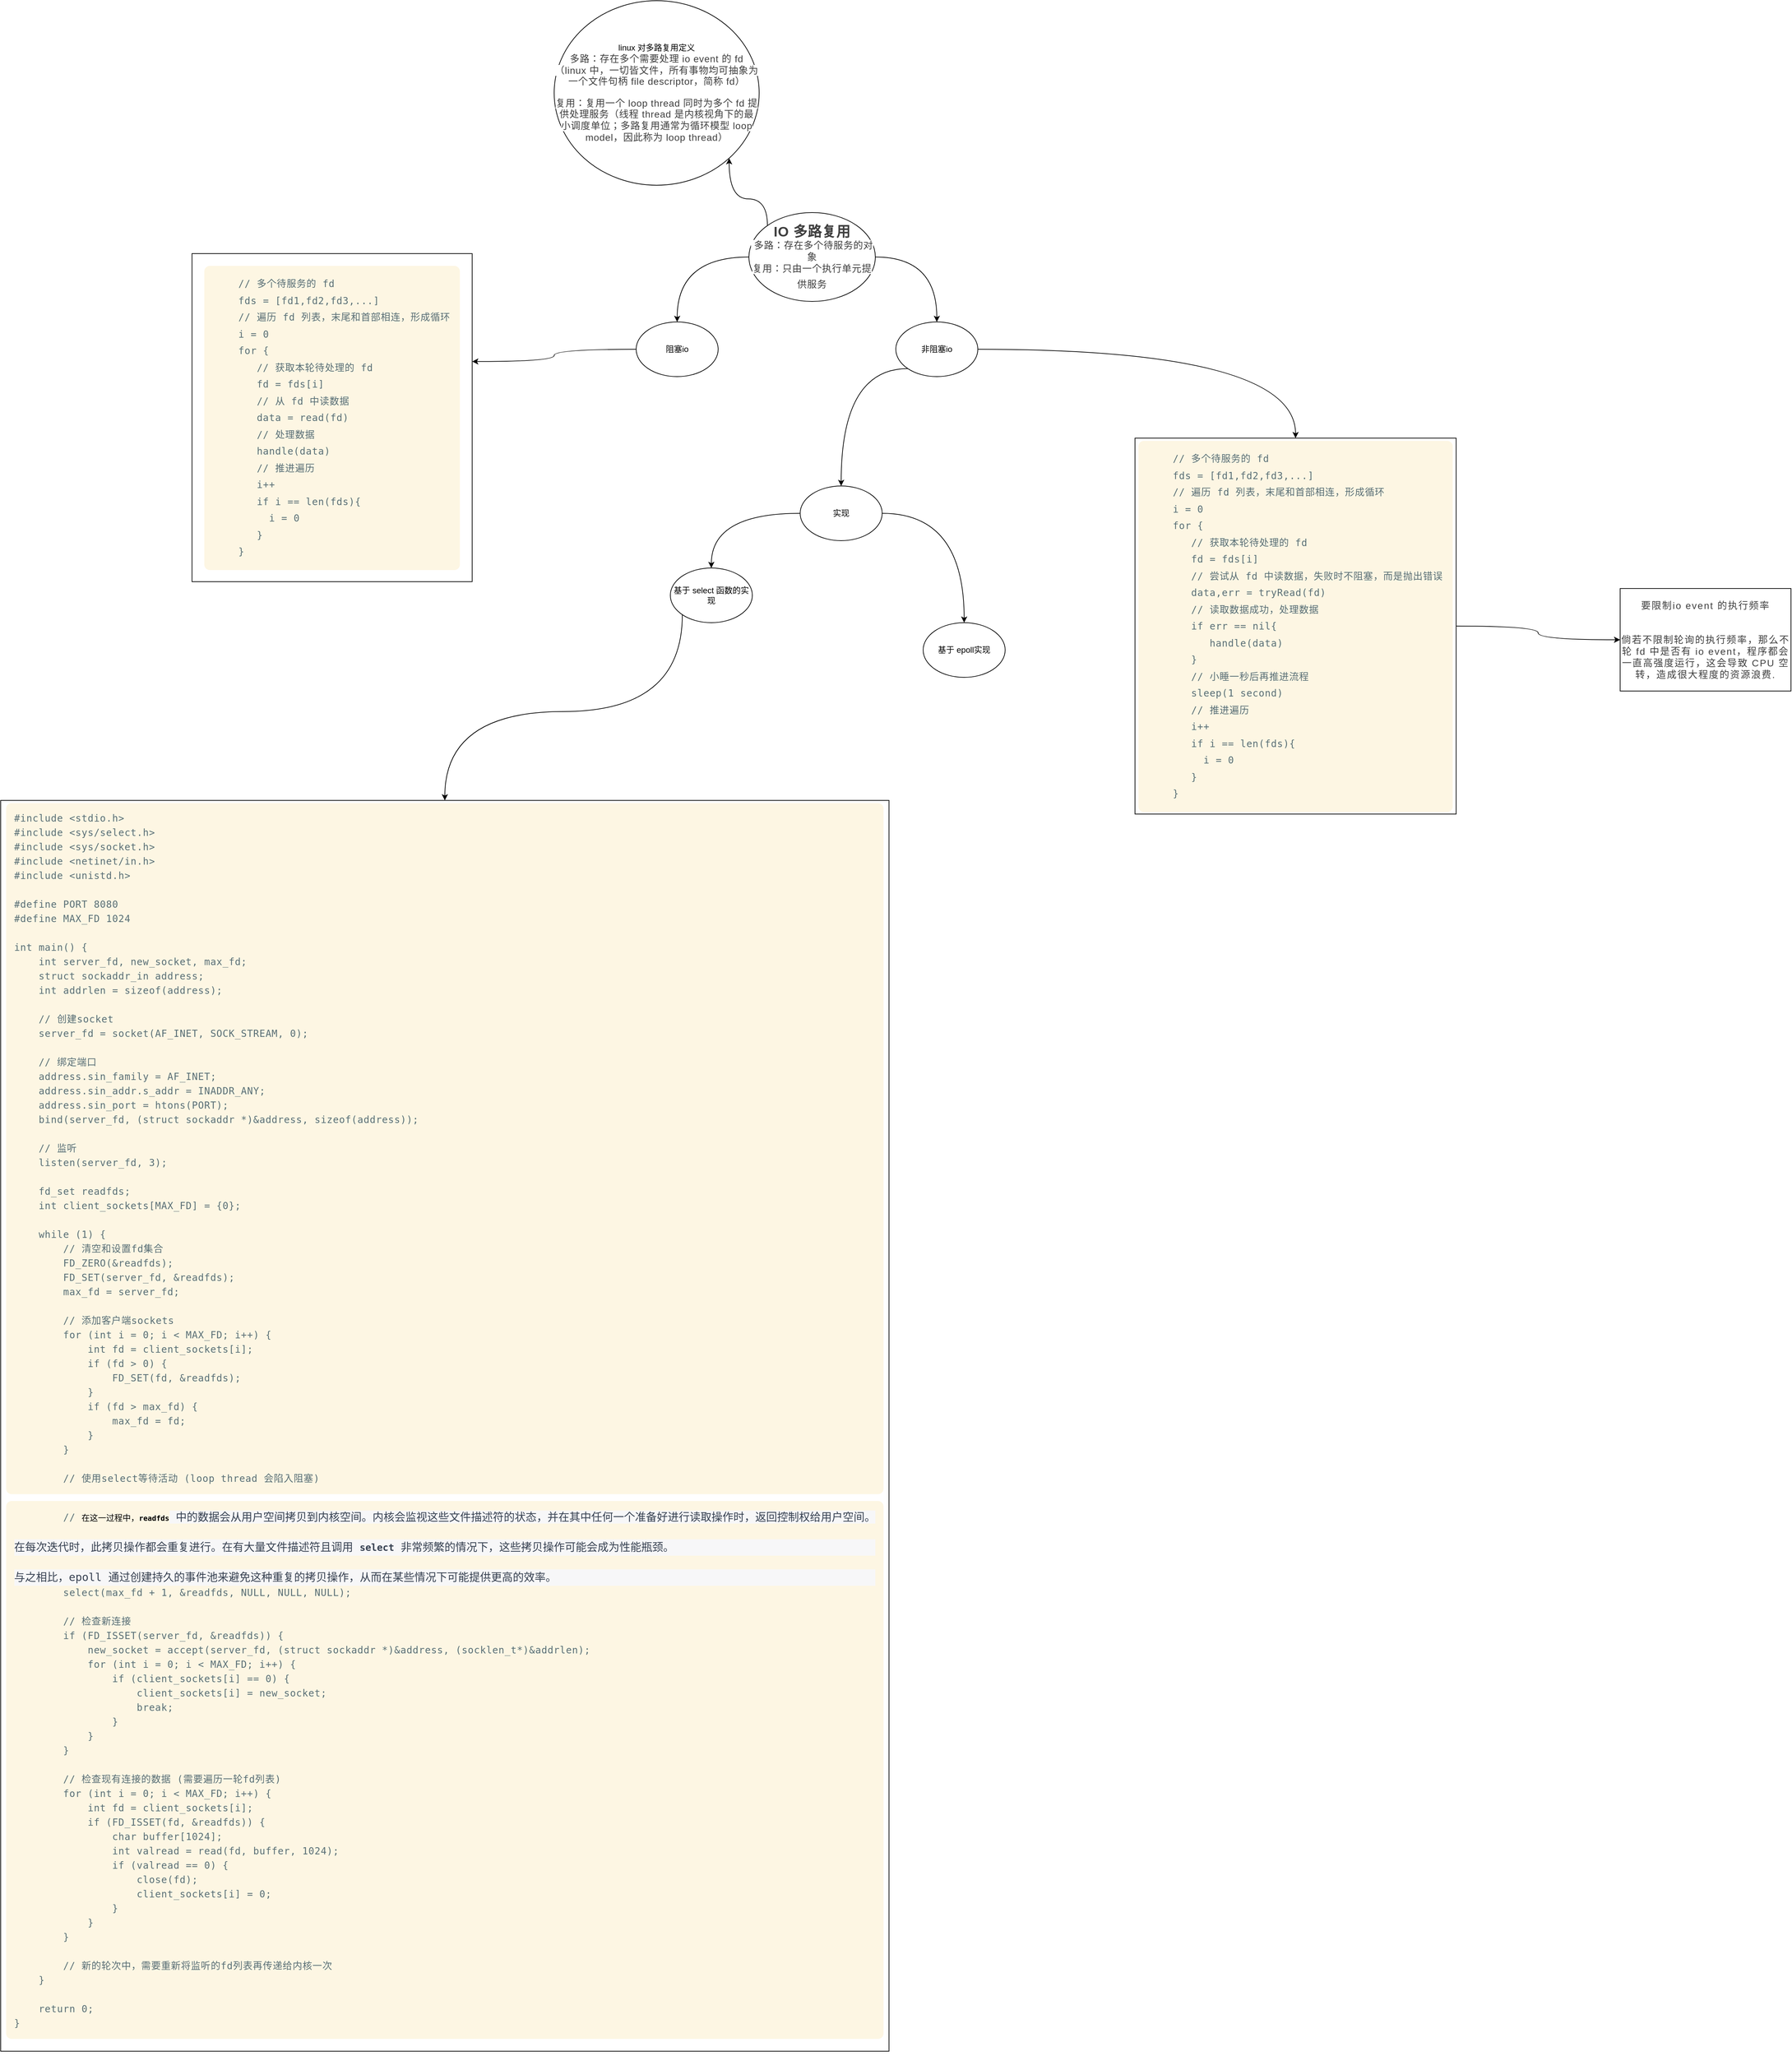 <mxfile version="13.7.9" type="device"><diagram id="ZsoGPS3mr2ZHSoCtIm4S" name="Page-1"><mxGraphModel dx="2348" dy="1345" grid="1" gridSize="10" guides="1" tooltips="1" connect="1" arrows="1" fold="1" page="1" pageScale="1" pageWidth="850" pageHeight="1100" math="0" shadow="0"><root><mxCell id="0"/><mxCell id="1" parent="0"/><mxCell id="OkzGL38pJ8ippFQBYBqX-4" style="edgeStyle=orthogonalEdgeStyle;orthogonalLoop=1;jettySize=auto;html=1;exitX=0;exitY=0;exitDx=0;exitDy=0;entryX=1;entryY=1;entryDx=0;entryDy=0;curved=1;" edge="1" parent="1" source="OkzGL38pJ8ippFQBYBqX-2" target="OkzGL38pJ8ippFQBYBqX-3"><mxGeometry relative="1" as="geometry"/></mxCell><mxCell id="OkzGL38pJ8ippFQBYBqX-6" style="edgeStyle=orthogonalEdgeStyle;curved=1;orthogonalLoop=1;jettySize=auto;html=1;exitX=0;exitY=0.5;exitDx=0;exitDy=0;" edge="1" parent="1" source="OkzGL38pJ8ippFQBYBqX-2" target="OkzGL38pJ8ippFQBYBqX-5"><mxGeometry relative="1" as="geometry"/></mxCell><mxCell id="OkzGL38pJ8ippFQBYBqX-8" style="edgeStyle=orthogonalEdgeStyle;curved=1;orthogonalLoop=1;jettySize=auto;html=1;exitX=1;exitY=0.5;exitDx=0;exitDy=0;" edge="1" parent="1" source="OkzGL38pJ8ippFQBYBqX-2" target="OkzGL38pJ8ippFQBYBqX-7"><mxGeometry relative="1" as="geometry"/></mxCell><mxCell id="OkzGL38pJ8ippFQBYBqX-2" value="&lt;span style=&quot;color: rgb(63 , 63 , 63) ; font-family: , &amp;#34;blinkmacsystemfont&amp;#34; , &amp;#34;helvetica neue&amp;#34; , &amp;#34;pingfang sc&amp;#34; , &amp;#34;hiragino sans gb&amp;#34; , &amp;#34;microsoft yahei ui&amp;#34; , &amp;#34;microsoft yahei&amp;#34; , &amp;#34;arial&amp;#34; , sans-serif ; font-size: 20.4px ; font-weight: bold ; letter-spacing: 0.544px ; background-color: rgb(255 , 255 , 255)&quot;&gt;IO 多路复用&lt;br&gt;&lt;/span&gt;&lt;span style=&quot;color: rgb(63 , 63 , 63) ; font-family: , &amp;#34;blinkmacsystemfont&amp;#34; , &amp;#34;helvetica neue&amp;#34; , &amp;#34;pingfang sc&amp;#34; , &amp;#34;hiragino sans gb&amp;#34; , &amp;#34;microsoft yahei ui&amp;#34; , &amp;#34;microsoft yahei&amp;#34; , &amp;#34;arial&amp;#34; , sans-serif ; font-size: 14px ; letter-spacing: 0.544px ; text-align: left ; text-indent: -14px ; background-color: rgb(255 , 255 , 255)&quot;&gt;&amp;nbsp;多路：存在多个待服务的对象&lt;br&gt;&lt;/span&gt;&lt;span style=&quot;color: rgb(63 , 63 , 63) ; font-family: , &amp;#34;blinkmacsystemfont&amp;#34; , &amp;#34;helvetica neue&amp;#34; , &amp;#34;pingfang sc&amp;#34; , &amp;#34;hiragino sans gb&amp;#34; , &amp;#34;microsoft yahei ui&amp;#34; , &amp;#34;microsoft yahei&amp;#34; , &amp;#34;arial&amp;#34; , sans-serif ; font-size: 14px ; letter-spacing: 0.544px ; text-align: left ; text-indent: -14px ; background-color: rgb(255 , 255 , 255)&quot;&gt;复用：只由一个执行单元提供服务&lt;/span&gt;&lt;span style=&quot;color: rgb(63 , 63 , 63) ; font-family: , &amp;#34;blinkmacsystemfont&amp;#34; , &amp;#34;helvetica neue&amp;#34; , &amp;#34;pingfang sc&amp;#34; , &amp;#34;hiragino sans gb&amp;#34; , &amp;#34;microsoft yahei ui&amp;#34; , &amp;#34;microsoft yahei&amp;#34; , &amp;#34;arial&amp;#34; , sans-serif ; font-size: 20.4px ; font-weight: bold ; letter-spacing: 0.544px ; background-color: rgb(255 , 255 , 255)&quot;&gt;&lt;br&gt;&lt;/span&gt;" style="ellipse;whiteSpace=wrap;html=1;" vertex="1" parent="1"><mxGeometry x="365" y="310" width="185" height="130" as="geometry"/></mxCell><mxCell id="OkzGL38pJ8ippFQBYBqX-3" value="linux 对多路复用定义&lt;br&gt;&lt;span style=&quot;color: rgb(63 , 63 , 63) ; font-family: , &amp;#34;blinkmacsystemfont&amp;#34; , &amp;#34;helvetica neue&amp;#34; , &amp;#34;pingfang sc&amp;#34; , &amp;#34;hiragino sans gb&amp;#34; , &amp;#34;microsoft yahei ui&amp;#34; , &amp;#34;microsoft yahei&amp;#34; , &amp;#34;arial&amp;#34; , sans-serif ; font-size: 14px ; letter-spacing: 0.544px ; text-align: left ; text-indent: -14px ; background-color: rgb(255 , 255 , 255)&quot;&gt;多路：存在多个需要处理 io event 的 fd（linux 中，一切皆文件，所有事物均可抽象为一个文件句柄 file descriptor，简称 fd）&lt;br&gt;&lt;/span&gt;&lt;br&gt;&lt;span style=&quot;color: rgb(63 , 63 , 63) ; font-family: , &amp;#34;blinkmacsystemfont&amp;#34; , &amp;#34;helvetica neue&amp;#34; , &amp;#34;pingfang sc&amp;#34; , &amp;#34;hiragino sans gb&amp;#34; , &amp;#34;microsoft yahei ui&amp;#34; , &amp;#34;microsoft yahei&amp;#34; , &amp;#34;arial&amp;#34; , sans-serif ; font-size: 14px ; letter-spacing: 0.544px ; text-align: left ; text-indent: -14px ; background-color: rgb(255 , 255 , 255)&quot;&gt;复用：复用一个 loop thread 同时为多个 fd 提供处理服务（线程 thread 是内核视角下的最小调度单位；多路复用通常为循环模型 loop model，因此称为 loop thread）&lt;/span&gt;" style="ellipse;whiteSpace=wrap;html=1;" vertex="1" parent="1"><mxGeometry x="80" width="300" height="270" as="geometry"/></mxCell><mxCell id="OkzGL38pJ8ippFQBYBqX-10" style="edgeStyle=orthogonalEdgeStyle;curved=1;orthogonalLoop=1;jettySize=auto;html=1;exitX=0;exitY=0.5;exitDx=0;exitDy=0;entryX=1;entryY=0.329;entryDx=0;entryDy=0;entryPerimeter=0;" edge="1" parent="1" source="OkzGL38pJ8ippFQBYBqX-5" target="OkzGL38pJ8ippFQBYBqX-9"><mxGeometry relative="1" as="geometry"/></mxCell><mxCell id="OkzGL38pJ8ippFQBYBqX-5" value="阻塞io" style="ellipse;whiteSpace=wrap;html=1;" vertex="1" parent="1"><mxGeometry x="200" y="470" width="120" height="80" as="geometry"/></mxCell><mxCell id="OkzGL38pJ8ippFQBYBqX-12" style="edgeStyle=orthogonalEdgeStyle;curved=1;orthogonalLoop=1;jettySize=auto;html=1;exitX=1;exitY=0.5;exitDx=0;exitDy=0;" edge="1" parent="1" source="OkzGL38pJ8ippFQBYBqX-7" target="OkzGL38pJ8ippFQBYBqX-11"><mxGeometry relative="1" as="geometry"/></mxCell><mxCell id="OkzGL38pJ8ippFQBYBqX-16" style="edgeStyle=orthogonalEdgeStyle;curved=1;orthogonalLoop=1;jettySize=auto;html=1;exitX=0;exitY=1;exitDx=0;exitDy=0;entryX=0.5;entryY=0;entryDx=0;entryDy=0;" edge="1" parent="1" source="OkzGL38pJ8ippFQBYBqX-7" target="OkzGL38pJ8ippFQBYBqX-21"><mxGeometry relative="1" as="geometry"/></mxCell><mxCell id="OkzGL38pJ8ippFQBYBqX-7" value="非阻塞io" style="ellipse;whiteSpace=wrap;html=1;" vertex="1" parent="1"><mxGeometry x="580" y="470" width="120" height="80" as="geometry"/></mxCell><mxCell id="OkzGL38pJ8ippFQBYBqX-9" value="&lt;pre style=&quot;margin: 10px 8px ; padding: 1em ; outline: 0px ; max-width: 100% ; letter-spacing: 0.544px ; color: rgb(88 , 110 , 117) ; background: rgb(253 , 246 , 227) ; font-size: 14px ; text-align: left ; line-height: 1.5 ; font-family: , &amp;#34;blinkmacsystemfont&amp;#34; , &amp;#34;helvetica neue&amp;#34; , &amp;#34;pingfang sc&amp;#34; , &amp;#34;hiragino sans gb&amp;#34; , &amp;#34;microsoft yahei ui&amp;#34; , &amp;#34;microsoft yahei&amp;#34; , &amp;#34;arial&amp;#34; , sans-serif ; overflow-x: auto ; border-radius: 8px ; box-sizing: border-box ; overflow-wrap: break-word&quot;&gt;&lt;code style=&quot;margin: 0px ; padding: 0px ; outline: 0px ; max-width: 100% ; line-height: 1.75 ; font-family: &amp;#34;menlo&amp;#34; , &amp;#34;operator mono&amp;#34; , &amp;#34;consolas&amp;#34; , &amp;#34;monaco&amp;#34; , monospace ; box-sizing: border-box ; overflow-wrap: break-word&quot;&gt;&lt;span style=&quot;margin: 0px ; padding: 0px ; outline: 0px ; max-width: 100% ; box-sizing: border-box ; word-wrap: break-word&quot;&gt;&amp;nbsp; &amp;nbsp;&amp;nbsp;&lt;/span&gt;&lt;span style=&quot;margin: 0px ; padding: 0px ; outline: 0px ; max-width: 100% ; box-sizing: border-box ; word-wrap: break-word&quot;&gt;//&amp;nbsp;多个待服务的&amp;nbsp;fd&amp;nbsp;&lt;/span&gt;&lt;br style=&quot;margin: 0px ; padding: 0px ; outline: 0px ; max-width: 100% ; box-sizing: border-box ; word-wrap: break-word&quot;&gt;&lt;span style=&quot;margin: 0px ; padding: 0px ; outline: 0px ; max-width: 100% ; box-sizing: border-box ; word-wrap: break-word&quot;&gt;&amp;nbsp;&amp;nbsp;&amp;nbsp;&amp;nbsp;fds&amp;nbsp;&lt;/span&gt;&lt;span style=&quot;margin: 0px ; padding: 0px ; outline: 0px ; max-width: 100% ; box-sizing: border-box ; word-wrap: break-word&quot;&gt;=&lt;/span&gt;&lt;span style=&quot;margin: 0px ; padding: 0px ; outline: 0px ; max-width: 100% ; box-sizing: border-box ; word-wrap: break-word&quot;&gt;&amp;nbsp;&lt;/span&gt;&lt;span style=&quot;margin: 0px ; padding: 0px ; outline: 0px ; max-width: 100% ; box-sizing: border-box ; word-wrap: break-word&quot;&gt;[&lt;/span&gt;&lt;span style=&quot;margin: 0px ; padding: 0px ; outline: 0px ; max-width: 100% ; box-sizing: border-box ; word-wrap: break-word&quot;&gt;fd1&lt;/span&gt;&lt;span style=&quot;margin: 0px ; padding: 0px ; outline: 0px ; max-width: 100% ; box-sizing: border-box ; word-wrap: break-word&quot;&gt;,&lt;/span&gt;&lt;span style=&quot;margin: 0px ; padding: 0px ; outline: 0px ; max-width: 100% ; box-sizing: border-box ; word-wrap: break-word&quot;&gt;fd2&lt;/span&gt;&lt;span style=&quot;margin: 0px ; padding: 0px ; outline: 0px ; max-width: 100% ; box-sizing: border-box ; word-wrap: break-word&quot;&gt;,&lt;/span&gt;&lt;span style=&quot;margin: 0px ; padding: 0px ; outline: 0px ; max-width: 100% ; box-sizing: border-box ; word-wrap: break-word&quot;&gt;fd3&lt;/span&gt;&lt;span style=&quot;margin: 0px ; padding: 0px ; outline: 0px ; max-width: 100% ; box-sizing: border-box ; word-wrap: break-word&quot;&gt;,...]&lt;/span&gt;&lt;br style=&quot;margin: 0px ; padding: 0px ; outline: 0px ; max-width: 100% ; box-sizing: border-box ; word-wrap: break-word&quot;&gt;&lt;span style=&quot;margin: 0px ; padding: 0px ; outline: 0px ; max-width: 100% ; box-sizing: border-box ; word-wrap: break-word&quot;&gt;&amp;nbsp;&amp;nbsp;&amp;nbsp;&amp;nbsp;&lt;/span&gt;&lt;span style=&quot;margin: 0px ; padding: 0px ; outline: 0px ; max-width: 100% ; box-sizing: border-box ; word-wrap: break-word&quot;&gt;//&amp;nbsp;遍历&amp;nbsp;fd&amp;nbsp;列表，末尾和首部相连，形成循环&lt;/span&gt;&lt;br style=&quot;margin: 0px ; padding: 0px ; outline: 0px ; max-width: 100% ; box-sizing: border-box ; word-wrap: break-word&quot;&gt;&lt;span style=&quot;margin: 0px ; padding: 0px ; outline: 0px ; max-width: 100% ; box-sizing: border-box ; word-wrap: break-word&quot;&gt;&amp;nbsp;&amp;nbsp;&amp;nbsp;&amp;nbsp;i&amp;nbsp;&lt;/span&gt;&lt;span style=&quot;margin: 0px ; padding: 0px ; outline: 0px ; max-width: 100% ; box-sizing: border-box ; word-wrap: break-word&quot;&gt;=&lt;/span&gt;&lt;span style=&quot;margin: 0px ; padding: 0px ; outline: 0px ; max-width: 100% ; box-sizing: border-box ; word-wrap: break-word&quot;&gt;&amp;nbsp;&lt;/span&gt;&lt;span style=&quot;margin: 0px ; padding: 0px ; outline: 0px ; max-width: 100% ; box-sizing: border-box ; word-wrap: break-word&quot;&gt;0&lt;/span&gt;&lt;br style=&quot;margin: 0px ; padding: 0px ; outline: 0px ; max-width: 100% ; box-sizing: border-box ; word-wrap: break-word&quot;&gt;&lt;span style=&quot;margin: 0px ; padding: 0px ; outline: 0px ; max-width: 100% ; box-sizing: border-box ; word-wrap: break-word&quot;&gt;&amp;nbsp;&amp;nbsp;&amp;nbsp;&amp;nbsp;&lt;/span&gt;&lt;span style=&quot;margin: 0px ; padding: 0px ; outline: 0px ; max-width: 100% ; box-sizing: border-box ; word-wrap: break-word&quot;&gt;for&lt;/span&gt;&lt;span style=&quot;margin: 0px ; padding: 0px ; outline: 0px ; max-width: 100% ; box-sizing: border-box ; word-wrap: break-word&quot;&gt;&amp;nbsp;&lt;/span&gt;&lt;span style=&quot;margin: 0px ; padding: 0px ; outline: 0px ; max-width: 100% ; box-sizing: border-box ; word-wrap: break-word&quot;&gt;{&lt;/span&gt;&lt;br style=&quot;margin: 0px ; padding: 0px ; outline: 0px ; max-width: 100% ; box-sizing: border-box ; word-wrap: break-word&quot;&gt;&lt;span style=&quot;margin: 0px ; padding: 0px ; outline: 0px ; max-width: 100% ; box-sizing: border-box ; word-wrap: break-word&quot;&gt;&amp;nbsp;&amp;nbsp;&amp;nbsp;&amp;nbsp;&amp;nbsp;&amp;nbsp;&amp;nbsp;&lt;/span&gt;&lt;span style=&quot;margin: 0px ; padding: 0px ; outline: 0px ; max-width: 100% ; box-sizing: border-box ; word-wrap: break-word&quot;&gt;//&amp;nbsp;获取本轮待处理的&amp;nbsp;fd&lt;/span&gt;&lt;br style=&quot;margin: 0px ; padding: 0px ; outline: 0px ; max-width: 100% ; box-sizing: border-box ; word-wrap: break-word&quot;&gt;&lt;span style=&quot;margin: 0px ; padding: 0px ; outline: 0px ; max-width: 100% ; box-sizing: border-box ; word-wrap: break-word&quot;&gt;&amp;nbsp;&amp;nbsp;&amp;nbsp;&amp;nbsp;&amp;nbsp;&amp;nbsp;&amp;nbsp;fd&amp;nbsp;&lt;/span&gt;&lt;span style=&quot;margin: 0px ; padding: 0px ; outline: 0px ; max-width: 100% ; box-sizing: border-box ; word-wrap: break-word&quot;&gt;=&lt;/span&gt;&lt;span style=&quot;margin: 0px ; padding: 0px ; outline: 0px ; max-width: 100% ; box-sizing: border-box ; word-wrap: break-word&quot;&gt;&amp;nbsp;fds&lt;/span&gt;&lt;span style=&quot;margin: 0px ; padding: 0px ; outline: 0px ; max-width: 100% ; box-sizing: border-box ; word-wrap: break-word&quot;&gt;[&lt;/span&gt;&lt;span style=&quot;margin: 0px ; padding: 0px ; outline: 0px ; max-width: 100% ; box-sizing: border-box ; word-wrap: break-word&quot;&gt;i&lt;/span&gt;&lt;span style=&quot;margin: 0px ; padding: 0px ; outline: 0px ; max-width: 100% ; box-sizing: border-box ; word-wrap: break-word&quot;&gt;]&lt;/span&gt;&lt;span style=&quot;margin: 0px ; padding: 0px ; outline: 0px ; max-width: 100% ; box-sizing: border-box ; word-wrap: break-word&quot;&gt;&amp;nbsp;&amp;nbsp;&amp;nbsp;&amp;nbsp;&amp;nbsp;&amp;nbsp;&amp;nbsp;&amp;nbsp;&lt;/span&gt;&lt;br style=&quot;margin: 0px ; padding: 0px ; outline: 0px ; max-width: 100% ; box-sizing: border-box ; word-wrap: break-word&quot;&gt;&lt;span style=&quot;margin: 0px ; padding: 0px ; outline: 0px ; max-width: 100% ; box-sizing: border-box ; word-wrap: break-word&quot;&gt;&amp;nbsp;&amp;nbsp;&amp;nbsp;&amp;nbsp;&amp;nbsp;&amp;nbsp;&amp;nbsp;&lt;/span&gt;&lt;span style=&quot;margin: 0px ; padding: 0px ; outline: 0px ; max-width: 100% ; box-sizing: border-box ; word-wrap: break-word&quot;&gt;//&amp;nbsp;从&amp;nbsp;fd&amp;nbsp;中读数据&lt;/span&gt;&lt;br style=&quot;margin: 0px ; padding: 0px ; outline: 0px ; max-width: 100% ; box-sizing: border-box ; word-wrap: break-word&quot;&gt;&lt;span style=&quot;margin: 0px ; padding: 0px ; outline: 0px ; max-width: 100% ; box-sizing: border-box ; word-wrap: break-word&quot;&gt;&amp;nbsp;&amp;nbsp;&amp;nbsp;&amp;nbsp;&amp;nbsp;&amp;nbsp;&amp;nbsp;data&amp;nbsp;&lt;/span&gt;&lt;span style=&quot;margin: 0px ; padding: 0px ; outline: 0px ; max-width: 100% ; box-sizing: border-box ; word-wrap: break-word&quot;&gt;=&lt;/span&gt;&lt;span style=&quot;margin: 0px ; padding: 0px ; outline: 0px ; max-width: 100% ; box-sizing: border-box ; word-wrap: break-word&quot;&gt;&amp;nbsp;read&lt;/span&gt;&lt;span style=&quot;margin: 0px ; padding: 0px ; outline: 0px ; max-width: 100% ; box-sizing: border-box ; word-wrap: break-word&quot;&gt;(&lt;/span&gt;&lt;span style=&quot;margin: 0px ; padding: 0px ; outline: 0px ; max-width: 100% ; box-sizing: border-box ; word-wrap: break-word&quot;&gt;fd&lt;/span&gt;&lt;span style=&quot;margin: 0px ; padding: 0px ; outline: 0px ; max-width: 100% ; box-sizing: border-box ; word-wrap: break-word&quot;&gt;)&lt;/span&gt;&lt;span style=&quot;margin: 0px ; padding: 0px ; outline: 0px ; max-width: 100% ; box-sizing: border-box ; word-wrap: break-word&quot;&gt;&amp;nbsp;&amp;nbsp;&lt;/span&gt;&lt;br style=&quot;margin: 0px ; padding: 0px ; outline: 0px ; max-width: 100% ; box-sizing: border-box ; word-wrap: break-word&quot;&gt;&lt;span style=&quot;margin: 0px ; padding: 0px ; outline: 0px ; max-width: 100% ; box-sizing: border-box ; word-wrap: break-word&quot;&gt;&amp;nbsp;&amp;nbsp;&amp;nbsp;&amp;nbsp;&amp;nbsp;&amp;nbsp;&amp;nbsp;&lt;/span&gt;&lt;span style=&quot;margin: 0px ; padding: 0px ; outline: 0px ; max-width: 100% ; box-sizing: border-box ; word-wrap: break-word&quot;&gt;//&amp;nbsp;处理数据&amp;nbsp;&lt;/span&gt;&lt;br style=&quot;margin: 0px ; padding: 0px ; outline: 0px ; max-width: 100% ; box-sizing: border-box ; word-wrap: break-word&quot;&gt;&lt;span style=&quot;margin: 0px ; padding: 0px ; outline: 0px ; max-width: 100% ; box-sizing: border-box ; word-wrap: break-word&quot;&gt;&amp;nbsp;&amp;nbsp;&amp;nbsp;&amp;nbsp;&amp;nbsp;&amp;nbsp;&amp;nbsp;handle&lt;/span&gt;&lt;span style=&quot;margin: 0px ; padding: 0px ; outline: 0px ; max-width: 100% ; box-sizing: border-box ; word-wrap: break-word&quot;&gt;(&lt;/span&gt;&lt;span style=&quot;margin: 0px ; padding: 0px ; outline: 0px ; max-width: 100% ; box-sizing: border-box ; word-wrap: break-word&quot;&gt;data&lt;/span&gt;&lt;span style=&quot;margin: 0px ; padding: 0px ; outline: 0px ; max-width: 100% ; box-sizing: border-box ; word-wrap: break-word&quot;&gt;)&lt;/span&gt;&lt;span style=&quot;margin: 0px ; padding: 0px ; outline: 0px ; max-width: 100% ; box-sizing: border-box ; word-wrap: break-word&quot;&gt;&amp;nbsp;&amp;nbsp;&amp;nbsp;&amp;nbsp;&amp;nbsp;&amp;nbsp;&amp;nbsp;&amp;nbsp;&amp;nbsp;&amp;nbsp;&amp;nbsp;&amp;nbsp;&amp;nbsp;&lt;/span&gt;&lt;br style=&quot;margin: 0px ; padding: 0px ; outline: 0px ; max-width: 100% ; box-sizing: border-box ; word-wrap: break-word&quot;&gt;&lt;span style=&quot;margin: 0px ; padding: 0px ; outline: 0px ; max-width: 100% ; box-sizing: border-box ; word-wrap: break-word&quot;&gt;&amp;nbsp;&amp;nbsp;&amp;nbsp;&amp;nbsp;&amp;nbsp;&amp;nbsp;&amp;nbsp;&lt;/span&gt;&lt;span style=&quot;margin: 0px ; padding: 0px ; outline: 0px ; max-width: 100% ; box-sizing: border-box ; word-wrap: break-word&quot;&gt;//&amp;nbsp;推进遍历&lt;/span&gt;&lt;br style=&quot;margin: 0px ; padding: 0px ; outline: 0px ; max-width: 100% ; box-sizing: border-box ; word-wrap: break-word&quot;&gt;&lt;span style=&quot;margin: 0px ; padding: 0px ; outline: 0px ; max-width: 100% ; box-sizing: border-box ; word-wrap: break-word&quot;&gt;&amp;nbsp;&amp;nbsp;&amp;nbsp;&amp;nbsp;&amp;nbsp;&amp;nbsp;&amp;nbsp;i&lt;/span&gt;&lt;span style=&quot;margin: 0px ; padding: 0px ; outline: 0px ; max-width: 100% ; box-sizing: border-box ; word-wrap: break-word&quot;&gt;++&lt;/span&gt;&lt;br style=&quot;margin: 0px ; padding: 0px ; outline: 0px ; max-width: 100% ; box-sizing: border-box ; word-wrap: break-word&quot;&gt;&lt;span style=&quot;margin: 0px ; padding: 0px ; outline: 0px ; max-width: 100% ; box-sizing: border-box ; word-wrap: break-word&quot;&gt;&amp;nbsp;&amp;nbsp;&amp;nbsp;&amp;nbsp;&amp;nbsp;&amp;nbsp;&amp;nbsp;&lt;/span&gt;&lt;span style=&quot;margin: 0px ; padding: 0px ; outline: 0px ; max-width: 100% ; box-sizing: border-box ; word-wrap: break-word&quot;&gt;if&lt;/span&gt;&lt;span style=&quot;margin: 0px ; padding: 0px ; outline: 0px ; max-width: 100% ; box-sizing: border-box ; word-wrap: break-word&quot;&gt;&amp;nbsp;i&amp;nbsp;&lt;/span&gt;&lt;span style=&quot;margin: 0px ; padding: 0px ; outline: 0px ; max-width: 100% ; box-sizing: border-box ; word-wrap: break-word&quot;&gt;==&lt;/span&gt;&lt;span style=&quot;margin: 0px ; padding: 0px ; outline: 0px ; max-width: 100% ; box-sizing: border-box ; word-wrap: break-word&quot;&gt;&amp;nbsp;len&lt;/span&gt;&lt;span style=&quot;margin: 0px ; padding: 0px ; outline: 0px ; max-width: 100% ; box-sizing: border-box ; word-wrap: break-word&quot;&gt;(&lt;/span&gt;&lt;span style=&quot;margin: 0px ; padding: 0px ; outline: 0px ; max-width: 100% ; box-sizing: border-box ; word-wrap: break-word&quot;&gt;fds&lt;/span&gt;&lt;span style=&quot;margin: 0px ; padding: 0px ; outline: 0px ; max-width: 100% ; box-sizing: border-box ; word-wrap: break-word&quot;&gt;){&lt;/span&gt;&lt;br style=&quot;margin: 0px ; padding: 0px ; outline: 0px ; max-width: 100% ; box-sizing: border-box ; word-wrap: break-word&quot;&gt;&lt;span style=&quot;margin: 0px ; padding: 0px ; outline: 0px ; max-width: 100% ; box-sizing: border-box ; word-wrap: break-word&quot;&gt;&amp;nbsp;&amp;nbsp;&amp;nbsp;&amp;nbsp;&amp;nbsp;&amp;nbsp;&amp;nbsp;&amp;nbsp;&amp;nbsp;i&amp;nbsp;&lt;/span&gt;&lt;span style=&quot;margin: 0px ; padding: 0px ; outline: 0px ; max-width: 100% ; box-sizing: border-box ; word-wrap: break-word&quot;&gt;=&lt;/span&gt;&lt;span style=&quot;margin: 0px ; padding: 0px ; outline: 0px ; max-width: 100% ; box-sizing: border-box ; word-wrap: break-word&quot;&gt;&amp;nbsp;&lt;/span&gt;&lt;span style=&quot;margin: 0px ; padding: 0px ; outline: 0px ; max-width: 100% ; box-sizing: border-box ; word-wrap: break-word&quot;&gt;0&lt;/span&gt;&lt;br style=&quot;margin: 0px ; padding: 0px ; outline: 0px ; max-width: 100% ; box-sizing: border-box ; word-wrap: break-word&quot;&gt;&lt;span style=&quot;margin: 0px ; padding: 0px ; outline: 0px ; max-width: 100% ; box-sizing: border-box ; word-wrap: break-word&quot;&gt;&amp;nbsp;&amp;nbsp;&amp;nbsp;&amp;nbsp;&amp;nbsp;&amp;nbsp;&amp;nbsp;&lt;/span&gt;&lt;span style=&quot;margin: 0px ; padding: 0px ; outline: 0px ; max-width: 100% ; box-sizing: border-box ; word-wrap: break-word&quot;&gt;}&lt;/span&gt;&lt;br style=&quot;margin: 0px ; padding: 0px ; outline: 0px ; max-width: 100% ; box-sizing: border-box ; word-wrap: break-word&quot;&gt;&lt;span style=&quot;margin: 0px ; padding: 0px ; outline: 0px ; max-width: 100% ; box-sizing: border-box ; word-wrap: break-word&quot;&gt;&amp;nbsp;&amp;nbsp;&amp;nbsp;&amp;nbsp;&lt;/span&gt;&lt;span style=&quot;margin: 0px ; padding: 0px ; outline: 0px ; max-width: 100% ; box-sizing: border-box ; word-wrap: break-word&quot;&gt;}&lt;/span&gt;&lt;/code&gt;&lt;/pre&gt;" style="rounded=0;whiteSpace=wrap;html=1;" vertex="1" parent="1"><mxGeometry x="-450" y="370" width="410" height="480" as="geometry"/></mxCell><mxCell id="OkzGL38pJ8ippFQBYBqX-14" style="edgeStyle=orthogonalEdgeStyle;curved=1;orthogonalLoop=1;jettySize=auto;html=1;exitX=1;exitY=0.5;exitDx=0;exitDy=0;" edge="1" parent="1" source="OkzGL38pJ8ippFQBYBqX-11" target="OkzGL38pJ8ippFQBYBqX-13"><mxGeometry relative="1" as="geometry"/></mxCell><mxCell id="OkzGL38pJ8ippFQBYBqX-11" value="&lt;pre style=&quot;margin: 10px 8px ; padding: 1em ; outline: 0px ; max-width: 100% ; letter-spacing: 0.544px ; color: rgb(88 , 110 , 117) ; background: rgb(253 , 246 , 227) ; font-size: 14px ; text-align: left ; line-height: 1.5 ; font-family: , &amp;#34;blinkmacsystemfont&amp;#34; , &amp;#34;helvetica neue&amp;#34; , &amp;#34;pingfang sc&amp;#34; , &amp;#34;hiragino sans gb&amp;#34; , &amp;#34;microsoft yahei ui&amp;#34; , &amp;#34;microsoft yahei&amp;#34; , &amp;#34;arial&amp;#34; , sans-serif ; overflow-x: auto ; border-radius: 8px ; box-sizing: border-box ; overflow-wrap: break-word&quot;&gt;&lt;code style=&quot;margin: 0px ; padding: 0px ; outline: 0px ; max-width: 100% ; line-height: 1.75 ; font-family: &amp;#34;menlo&amp;#34; , &amp;#34;operator mono&amp;#34; , &amp;#34;consolas&amp;#34; , &amp;#34;monaco&amp;#34; , monospace ; box-sizing: border-box ; overflow-wrap: break-word&quot;&gt;&lt;span style=&quot;margin: 0px ; padding: 0px ; outline: 0px ; max-width: 100% ; box-sizing: border-box ; word-wrap: break-word&quot;&gt;&amp;nbsp; &amp;nbsp;&amp;nbsp;&lt;/span&gt;&lt;span style=&quot;margin: 0px ; padding: 0px ; outline: 0px ; max-width: 100% ; box-sizing: border-box ; word-wrap: break-word&quot;&gt;//&amp;nbsp;多个待服务的&amp;nbsp;fd&amp;nbsp;&lt;/span&gt;&lt;br style=&quot;margin: 0px ; padding: 0px ; outline: 0px ; max-width: 100% ; box-sizing: border-box ; word-wrap: break-word&quot;&gt;&lt;span style=&quot;margin: 0px ; padding: 0px ; outline: 0px ; max-width: 100% ; box-sizing: border-box ; word-wrap: break-word&quot;&gt;&amp;nbsp;&amp;nbsp;&amp;nbsp;&amp;nbsp;fds&amp;nbsp;&lt;/span&gt;&lt;span style=&quot;margin: 0px ; padding: 0px ; outline: 0px ; max-width: 100% ; box-sizing: border-box ; word-wrap: break-word&quot;&gt;=&lt;/span&gt;&lt;span style=&quot;margin: 0px ; padding: 0px ; outline: 0px ; max-width: 100% ; box-sizing: border-box ; word-wrap: break-word&quot;&gt;&amp;nbsp;&lt;/span&gt;&lt;span style=&quot;margin: 0px ; padding: 0px ; outline: 0px ; max-width: 100% ; box-sizing: border-box ; word-wrap: break-word&quot;&gt;[&lt;/span&gt;&lt;span style=&quot;margin: 0px ; padding: 0px ; outline: 0px ; max-width: 100% ; box-sizing: border-box ; word-wrap: break-word&quot;&gt;fd1&lt;/span&gt;&lt;span style=&quot;margin: 0px ; padding: 0px ; outline: 0px ; max-width: 100% ; box-sizing: border-box ; word-wrap: break-word&quot;&gt;,&lt;/span&gt;&lt;span style=&quot;margin: 0px ; padding: 0px ; outline: 0px ; max-width: 100% ; box-sizing: border-box ; word-wrap: break-word&quot;&gt;fd2&lt;/span&gt;&lt;span style=&quot;margin: 0px ; padding: 0px ; outline: 0px ; max-width: 100% ; box-sizing: border-box ; word-wrap: break-word&quot;&gt;,&lt;/span&gt;&lt;span style=&quot;margin: 0px ; padding: 0px ; outline: 0px ; max-width: 100% ; box-sizing: border-box ; word-wrap: break-word&quot;&gt;fd3&lt;/span&gt;&lt;span style=&quot;margin: 0px ; padding: 0px ; outline: 0px ; max-width: 100% ; box-sizing: border-box ; word-wrap: break-word&quot;&gt;,...]&lt;/span&gt;&lt;br style=&quot;margin: 0px ; padding: 0px ; outline: 0px ; max-width: 100% ; box-sizing: border-box ; word-wrap: break-word&quot;&gt;&lt;span style=&quot;margin: 0px ; padding: 0px ; outline: 0px ; max-width: 100% ; box-sizing: border-box ; word-wrap: break-word&quot;&gt;&amp;nbsp;&amp;nbsp;&amp;nbsp;&amp;nbsp;&lt;/span&gt;&lt;span style=&quot;margin: 0px ; padding: 0px ; outline: 0px ; max-width: 100% ; box-sizing: border-box ; word-wrap: break-word&quot;&gt;//&amp;nbsp;遍历&amp;nbsp;fd&amp;nbsp;列表，末尾和首部相连，形成循环&lt;/span&gt;&lt;br style=&quot;margin: 0px ; padding: 0px ; outline: 0px ; max-width: 100% ; box-sizing: border-box ; word-wrap: break-word&quot;&gt;&lt;span style=&quot;margin: 0px ; padding: 0px ; outline: 0px ; max-width: 100% ; box-sizing: border-box ; word-wrap: break-word&quot;&gt;&amp;nbsp;&amp;nbsp;&amp;nbsp;&amp;nbsp;i&amp;nbsp;&lt;/span&gt;&lt;span style=&quot;margin: 0px ; padding: 0px ; outline: 0px ; max-width: 100% ; box-sizing: border-box ; word-wrap: break-word&quot;&gt;=&lt;/span&gt;&lt;span style=&quot;margin: 0px ; padding: 0px ; outline: 0px ; max-width: 100% ; box-sizing: border-box ; word-wrap: break-word&quot;&gt;&amp;nbsp;&lt;/span&gt;&lt;span style=&quot;margin: 0px ; padding: 0px ; outline: 0px ; max-width: 100% ; box-sizing: border-box ; word-wrap: break-word&quot;&gt;0&lt;/span&gt;&lt;br style=&quot;margin: 0px ; padding: 0px ; outline: 0px ; max-width: 100% ; box-sizing: border-box ; word-wrap: break-word&quot;&gt;&lt;span style=&quot;margin: 0px ; padding: 0px ; outline: 0px ; max-width: 100% ; box-sizing: border-box ; word-wrap: break-word&quot;&gt;&amp;nbsp;&amp;nbsp;&amp;nbsp;&amp;nbsp;&lt;/span&gt;&lt;span style=&quot;margin: 0px ; padding: 0px ; outline: 0px ; max-width: 100% ; box-sizing: border-box ; word-wrap: break-word&quot;&gt;for&lt;/span&gt;&lt;span style=&quot;margin: 0px ; padding: 0px ; outline: 0px ; max-width: 100% ; box-sizing: border-box ; word-wrap: break-word&quot;&gt;&amp;nbsp;&lt;/span&gt;&lt;span style=&quot;margin: 0px ; padding: 0px ; outline: 0px ; max-width: 100% ; box-sizing: border-box ; word-wrap: break-word&quot;&gt;{&lt;/span&gt;&lt;br style=&quot;margin: 0px ; padding: 0px ; outline: 0px ; max-width: 100% ; box-sizing: border-box ; word-wrap: break-word&quot;&gt;&lt;span style=&quot;margin: 0px ; padding: 0px ; outline: 0px ; max-width: 100% ; box-sizing: border-box ; word-wrap: break-word&quot;&gt;&amp;nbsp;&amp;nbsp;&amp;nbsp;&amp;nbsp;&amp;nbsp;&amp;nbsp;&amp;nbsp;&lt;/span&gt;&lt;span style=&quot;margin: 0px ; padding: 0px ; outline: 0px ; max-width: 100% ; box-sizing: border-box ; word-wrap: break-word&quot;&gt;//&amp;nbsp;获取本轮待处理的&amp;nbsp;fd&lt;/span&gt;&lt;br style=&quot;margin: 0px ; padding: 0px ; outline: 0px ; max-width: 100% ; box-sizing: border-box ; word-wrap: break-word&quot;&gt;&lt;span style=&quot;margin: 0px ; padding: 0px ; outline: 0px ; max-width: 100% ; box-sizing: border-box ; word-wrap: break-word&quot;&gt;&amp;nbsp;&amp;nbsp;&amp;nbsp;&amp;nbsp;&amp;nbsp;&amp;nbsp;&amp;nbsp;fd&amp;nbsp;&lt;/span&gt;&lt;span style=&quot;margin: 0px ; padding: 0px ; outline: 0px ; max-width: 100% ; box-sizing: border-box ; word-wrap: break-word&quot;&gt;=&lt;/span&gt;&lt;span style=&quot;margin: 0px ; padding: 0px ; outline: 0px ; max-width: 100% ; box-sizing: border-box ; word-wrap: break-word&quot;&gt;&amp;nbsp;fds&lt;/span&gt;&lt;span style=&quot;margin: 0px ; padding: 0px ; outline: 0px ; max-width: 100% ; box-sizing: border-box ; word-wrap: break-word&quot;&gt;[&lt;/span&gt;&lt;span style=&quot;margin: 0px ; padding: 0px ; outline: 0px ; max-width: 100% ; box-sizing: border-box ; word-wrap: break-word&quot;&gt;i&lt;/span&gt;&lt;span style=&quot;margin: 0px ; padding: 0px ; outline: 0px ; max-width: 100% ; box-sizing: border-box ; word-wrap: break-word&quot;&gt;]&lt;/span&gt;&lt;span style=&quot;margin: 0px ; padding: 0px ; outline: 0px ; max-width: 100% ; box-sizing: border-box ; word-wrap: break-word&quot;&gt;&amp;nbsp;&amp;nbsp;&amp;nbsp;&amp;nbsp;&amp;nbsp;&amp;nbsp;&amp;nbsp;&amp;nbsp;&lt;/span&gt;&lt;br style=&quot;margin: 0px ; padding: 0px ; outline: 0px ; max-width: 100% ; box-sizing: border-box ; word-wrap: break-word&quot;&gt;&lt;span style=&quot;margin: 0px ; padding: 0px ; outline: 0px ; max-width: 100% ; box-sizing: border-box ; word-wrap: break-word&quot;&gt;&amp;nbsp;&amp;nbsp;&amp;nbsp;&amp;nbsp;&amp;nbsp;&amp;nbsp;&amp;nbsp;&lt;/span&gt;&lt;span style=&quot;margin: 0px ; padding: 0px ; outline: 0px ; max-width: 100% ; box-sizing: border-box ; word-wrap: break-word&quot;&gt;//&amp;nbsp;尝试从&amp;nbsp;fd&amp;nbsp;中读数据，失败时不阻塞，而是抛出错误&lt;/span&gt;&lt;br style=&quot;margin: 0px ; padding: 0px ; outline: 0px ; max-width: 100% ; box-sizing: border-box ; word-wrap: break-word&quot;&gt;&lt;span style=&quot;margin: 0px ; padding: 0px ; outline: 0px ; max-width: 100% ; box-sizing: border-box ; word-wrap: break-word&quot;&gt;&amp;nbsp;&amp;nbsp;&amp;nbsp;&amp;nbsp;&amp;nbsp;&amp;nbsp;&amp;nbsp;data&lt;/span&gt;&lt;span style=&quot;margin: 0px ; padding: 0px ; outline: 0px ; max-width: 100% ; box-sizing: border-box ; word-wrap: break-word&quot;&gt;,&lt;/span&gt;&lt;span style=&quot;margin: 0px ; padding: 0px ; outline: 0px ; max-width: 100% ; box-sizing: border-box ; word-wrap: break-word&quot;&gt;err&amp;nbsp;&lt;/span&gt;&lt;span style=&quot;margin: 0px ; padding: 0px ; outline: 0px ; max-width: 100% ; box-sizing: border-box ; word-wrap: break-word&quot;&gt;=&lt;/span&gt;&lt;span style=&quot;margin: 0px ; padding: 0px ; outline: 0px ; max-width: 100% ; box-sizing: border-box ; word-wrap: break-word&quot;&gt;&amp;nbsp;tryRead&lt;/span&gt;&lt;span style=&quot;margin: 0px ; padding: 0px ; outline: 0px ; max-width: 100% ; box-sizing: border-box ; word-wrap: break-word&quot;&gt;(&lt;/span&gt;&lt;span style=&quot;margin: 0px ; padding: 0px ; outline: 0px ; max-width: 100% ; box-sizing: border-box ; word-wrap: break-word&quot;&gt;fd&lt;/span&gt;&lt;span style=&quot;margin: 0px ; padding: 0px ; outline: 0px ; max-width: 100% ; box-sizing: border-box ; word-wrap: break-word&quot;&gt;)&lt;/span&gt;&lt;span style=&quot;margin: 0px ; padding: 0px ; outline: 0px ; max-width: 100% ; box-sizing: border-box ; word-wrap: break-word&quot;&gt;&amp;nbsp;&amp;nbsp;&lt;/span&gt;&lt;br style=&quot;margin: 0px ; padding: 0px ; outline: 0px ; max-width: 100% ; box-sizing: border-box ; word-wrap: break-word&quot;&gt;&lt;span style=&quot;margin: 0px ; padding: 0px ; outline: 0px ; max-width: 100% ; box-sizing: border-box ; word-wrap: break-word&quot;&gt;&amp;nbsp;&amp;nbsp;&amp;nbsp;&amp;nbsp;&amp;nbsp;&amp;nbsp;&amp;nbsp;&lt;/span&gt;&lt;span style=&quot;margin: 0px ; padding: 0px ; outline: 0px ; max-width: 100% ; box-sizing: border-box ; word-wrap: break-word&quot;&gt;//&amp;nbsp;读取数据成功，处理数据&lt;/span&gt;&lt;br style=&quot;margin: 0px ; padding: 0px ; outline: 0px ; max-width: 100% ; box-sizing: border-box ; word-wrap: break-word&quot;&gt;&lt;span style=&quot;margin: 0px ; padding: 0px ; outline: 0px ; max-width: 100% ; box-sizing: border-box ; word-wrap: break-word&quot;&gt;&amp;nbsp;&amp;nbsp;&amp;nbsp;&amp;nbsp;&amp;nbsp;&amp;nbsp;&amp;nbsp;&lt;/span&gt;&lt;span style=&quot;margin: 0px ; padding: 0px ; outline: 0px ; max-width: 100% ; box-sizing: border-box ; word-wrap: break-word&quot;&gt;if&lt;/span&gt;&lt;span style=&quot;margin: 0px ; padding: 0px ; outline: 0px ; max-width: 100% ; box-sizing: border-box ; word-wrap: break-word&quot;&gt;&amp;nbsp;err&amp;nbsp;&lt;/span&gt;&lt;span style=&quot;margin: 0px ; padding: 0px ; outline: 0px ; max-width: 100% ; box-sizing: border-box ; word-wrap: break-word&quot;&gt;==&lt;/span&gt;&lt;span style=&quot;margin: 0px ; padding: 0px ; outline: 0px ; max-width: 100% ; box-sizing: border-box ; word-wrap: break-word&quot;&gt;&amp;nbsp;&lt;/span&gt;&lt;span style=&quot;margin: 0px ; padding: 0px ; outline: 0px ; max-width: 100% ; box-sizing: border-box ; word-wrap: break-word&quot;&gt;nil&lt;/span&gt;&lt;span style=&quot;margin: 0px ; padding: 0px ; outline: 0px ; max-width: 100% ; box-sizing: border-box ; word-wrap: break-word&quot;&gt;{&lt;/span&gt;&lt;br style=&quot;margin: 0px ; padding: 0px ; outline: 0px ; max-width: 100% ; box-sizing: border-box ; word-wrap: break-word&quot;&gt;&lt;span style=&quot;margin: 0px ; padding: 0px ; outline: 0px ; max-width: 100% ; box-sizing: border-box ; word-wrap: break-word&quot;&gt;&amp;nbsp;&amp;nbsp;&amp;nbsp;&amp;nbsp;&amp;nbsp;&amp;nbsp;&amp;nbsp;&amp;nbsp;&amp;nbsp;&amp;nbsp;handle&lt;/span&gt;&lt;span style=&quot;margin: 0px ; padding: 0px ; outline: 0px ; max-width: 100% ; box-sizing: border-box ; word-wrap: break-word&quot;&gt;(&lt;/span&gt;&lt;span style=&quot;margin: 0px ; padding: 0px ; outline: 0px ; max-width: 100% ; box-sizing: border-box ; word-wrap: break-word&quot;&gt;data&lt;/span&gt;&lt;span style=&quot;margin: 0px ; padding: 0px ; outline: 0px ; max-width: 100% ; box-sizing: border-box ; word-wrap: break-word&quot;&gt;)&lt;/span&gt;&lt;span style=&quot;margin: 0px ; padding: 0px ; outline: 0px ; max-width: 100% ; box-sizing: border-box ; word-wrap: break-word&quot;&gt;&amp;nbsp;&lt;/span&gt;&lt;br style=&quot;margin: 0px ; padding: 0px ; outline: 0px ; max-width: 100% ; box-sizing: border-box ; word-wrap: break-word&quot;&gt;&lt;span style=&quot;margin: 0px ; padding: 0px ; outline: 0px ; max-width: 100% ; box-sizing: border-box ; word-wrap: break-word&quot;&gt;&amp;nbsp;&amp;nbsp;&amp;nbsp;&amp;nbsp;&amp;nbsp;&amp;nbsp;&amp;nbsp;&lt;/span&gt;&lt;span style=&quot;margin: 0px ; padding: 0px ; outline: 0px ; max-width: 100% ; box-sizing: border-box ; word-wrap: break-word&quot;&gt;}&lt;/span&gt;&lt;span style=&quot;margin: 0px ; padding: 0px ; outline: 0px ; max-width: 100% ; box-sizing: border-box ; word-wrap: break-word&quot;&gt;&amp;nbsp;&lt;/span&gt;&lt;br style=&quot;margin: 0px ; padding: 0px ; outline: 0px ; max-width: 100% ; box-sizing: border-box ; word-wrap: break-word&quot;&gt;&lt;span style=&quot;margin: 0px ; padding: 0px ; outline: 0px ; max-width: 100% ; box-sizing: border-box ; word-wrap: break-word&quot;&gt;&amp;nbsp;&amp;nbsp;&amp;nbsp;&amp;nbsp;&amp;nbsp;&amp;nbsp;&amp;nbsp;&lt;/span&gt;&lt;span style=&quot;margin: 0px ; padding: 0px ; outline: 0px ; max-width: 100% ; box-sizing: border-box ; word-wrap: break-word&quot;&gt;//&amp;nbsp;小睡一秒后再推进流程&lt;/span&gt;&lt;br style=&quot;margin: 0px ; padding: 0px ; outline: 0px ; max-width: 100% ; box-sizing: border-box ; word-wrap: break-word&quot;&gt;&lt;span style=&quot;margin: 0px ; padding: 0px ; outline: 0px ; max-width: 100% ; box-sizing: border-box ; word-wrap: break-word&quot;&gt;&amp;nbsp;&amp;nbsp;&amp;nbsp;&amp;nbsp;&amp;nbsp;&amp;nbsp;&amp;nbsp;sleep&lt;/span&gt;&lt;span style=&quot;margin: 0px ; padding: 0px ; outline: 0px ; max-width: 100% ; box-sizing: border-box ; word-wrap: break-word&quot;&gt;(&lt;/span&gt;&lt;span style=&quot;margin: 0px ; padding: 0px ; outline: 0px ; max-width: 100% ; box-sizing: border-box ; word-wrap: break-word&quot;&gt;1&lt;/span&gt;&lt;span style=&quot;margin: 0px ; padding: 0px ; outline: 0px ; max-width: 100% ; box-sizing: border-box ; word-wrap: break-word&quot;&gt;&amp;nbsp;second&lt;/span&gt;&lt;span style=&quot;margin: 0px ; padding: 0px ; outline: 0px ; max-width: 100% ; box-sizing: border-box ; word-wrap: break-word&quot;&gt;)&lt;/span&gt;&lt;br style=&quot;margin: 0px ; padding: 0px ; outline: 0px ; max-width: 100% ; box-sizing: border-box ; word-wrap: break-word&quot;&gt;&lt;span style=&quot;margin: 0px ; padding: 0px ; outline: 0px ; max-width: 100% ; box-sizing: border-box ; word-wrap: break-word&quot;&gt;&amp;nbsp;&amp;nbsp;&amp;nbsp;&amp;nbsp;&amp;nbsp;&amp;nbsp;&amp;nbsp;&lt;/span&gt;&lt;span style=&quot;margin: 0px ; padding: 0px ; outline: 0px ; max-width: 100% ; box-sizing: border-box ; word-wrap: break-word&quot;&gt;//&amp;nbsp;推进遍历&lt;/span&gt;&lt;br style=&quot;margin: 0px ; padding: 0px ; outline: 0px ; max-width: 100% ; box-sizing: border-box ; word-wrap: break-word&quot;&gt;&lt;span style=&quot;margin: 0px ; padding: 0px ; outline: 0px ; max-width: 100% ; box-sizing: border-box ; word-wrap: break-word&quot;&gt;&amp;nbsp;&amp;nbsp;&amp;nbsp;&amp;nbsp;&amp;nbsp;&amp;nbsp;&amp;nbsp;i&lt;/span&gt;&lt;span style=&quot;margin: 0px ; padding: 0px ; outline: 0px ; max-width: 100% ; box-sizing: border-box ; word-wrap: break-word&quot;&gt;++&lt;/span&gt;&lt;br style=&quot;margin: 0px ; padding: 0px ; outline: 0px ; max-width: 100% ; box-sizing: border-box ; word-wrap: break-word&quot;&gt;&lt;span style=&quot;margin: 0px ; padding: 0px ; outline: 0px ; max-width: 100% ; box-sizing: border-box ; word-wrap: break-word&quot;&gt;&amp;nbsp;&amp;nbsp;&amp;nbsp;&amp;nbsp;&amp;nbsp;&amp;nbsp;&amp;nbsp;&lt;/span&gt;&lt;span style=&quot;margin: 0px ; padding: 0px ; outline: 0px ; max-width: 100% ; box-sizing: border-box ; word-wrap: break-word&quot;&gt;if&lt;/span&gt;&lt;span style=&quot;margin: 0px ; padding: 0px ; outline: 0px ; max-width: 100% ; box-sizing: border-box ; word-wrap: break-word&quot;&gt;&amp;nbsp;i&amp;nbsp;&lt;/span&gt;&lt;span style=&quot;margin: 0px ; padding: 0px ; outline: 0px ; max-width: 100% ; box-sizing: border-box ; word-wrap: break-word&quot;&gt;==&lt;/span&gt;&lt;span style=&quot;margin: 0px ; padding: 0px ; outline: 0px ; max-width: 100% ; box-sizing: border-box ; word-wrap: break-word&quot;&gt;&amp;nbsp;len&lt;/span&gt;&lt;span style=&quot;margin: 0px ; padding: 0px ; outline: 0px ; max-width: 100% ; box-sizing: border-box ; word-wrap: break-word&quot;&gt;(&lt;/span&gt;&lt;span style=&quot;margin: 0px ; padding: 0px ; outline: 0px ; max-width: 100% ; box-sizing: border-box ; word-wrap: break-word&quot;&gt;fds&lt;/span&gt;&lt;span style=&quot;margin: 0px ; padding: 0px ; outline: 0px ; max-width: 100% ; box-sizing: border-box ; word-wrap: break-word&quot;&gt;){&lt;/span&gt;&lt;br style=&quot;margin: 0px ; padding: 0px ; outline: 0px ; max-width: 100% ; box-sizing: border-box ; word-wrap: break-word&quot;&gt;&lt;span style=&quot;margin: 0px ; padding: 0px ; outline: 0px ; max-width: 100% ; box-sizing: border-box ; word-wrap: break-word&quot;&gt;&amp;nbsp;&amp;nbsp;&amp;nbsp;&amp;nbsp;&amp;nbsp;&amp;nbsp;&amp;nbsp;&amp;nbsp;&amp;nbsp;i&amp;nbsp;&lt;/span&gt;&lt;span style=&quot;margin: 0px ; padding: 0px ; outline: 0px ; max-width: 100% ; box-sizing: border-box ; word-wrap: break-word&quot;&gt;=&lt;/span&gt;&lt;span style=&quot;margin: 0px ; padding: 0px ; outline: 0px ; max-width: 100% ; box-sizing: border-box ; word-wrap: break-word&quot;&gt;&amp;nbsp;&lt;/span&gt;&lt;span style=&quot;margin: 0px ; padding: 0px ; outline: 0px ; max-width: 100% ; box-sizing: border-box ; word-wrap: break-word&quot;&gt;0&lt;/span&gt;&lt;br style=&quot;margin: 0px ; padding: 0px ; outline: 0px ; max-width: 100% ; box-sizing: border-box ; word-wrap: break-word&quot;&gt;&lt;span style=&quot;margin: 0px ; padding: 0px ; outline: 0px ; max-width: 100% ; box-sizing: border-box ; word-wrap: break-word&quot;&gt;&amp;nbsp;&amp;nbsp;&amp;nbsp;&amp;nbsp;&amp;nbsp;&amp;nbsp;&amp;nbsp;&lt;/span&gt;&lt;span style=&quot;margin: 0px ; padding: 0px ; outline: 0px ; max-width: 100% ; box-sizing: border-box ; word-wrap: break-word&quot;&gt;}&lt;/span&gt;&lt;br style=&quot;margin: 0px ; padding: 0px ; outline: 0px ; max-width: 100% ; box-sizing: border-box ; word-wrap: break-word&quot;&gt;&lt;span style=&quot;margin: 0px ; padding: 0px ; outline: 0px ; max-width: 100% ; box-sizing: border-box ; word-wrap: break-word&quot;&gt;&amp;nbsp;&amp;nbsp;&amp;nbsp;&amp;nbsp;&lt;/span&gt;&lt;span style=&quot;margin: 0px ; padding: 0px ; outline: 0px ; max-width: 100% ; box-sizing: border-box ; word-wrap: break-word&quot;&gt;}&lt;/span&gt;&lt;/code&gt;&lt;/pre&gt;" style="rounded=0;whiteSpace=wrap;html=1;" vertex="1" parent="1"><mxGeometry x="930" y="640" width="470" height="550" as="geometry"/></mxCell><mxCell id="OkzGL38pJ8ippFQBYBqX-13" value="&lt;span style=&quot;color: rgb(63 , 63 , 63) ; font-family: , &amp;#34;blinkmacsystemfont&amp;#34; , &amp;#34;helvetica neue&amp;#34; , &amp;#34;pingfang sc&amp;#34; , &amp;#34;hiragino sans gb&amp;#34; , &amp;#34;microsoft yahei ui&amp;#34; , &amp;#34;microsoft yahei&amp;#34; , &amp;#34;arial&amp;#34; , sans-serif ; font-size: 14px ; letter-spacing: 1.4px ; text-align: left ; background-color: rgb(255 , 255 , 255)&quot;&gt;要限制io event 的执行频率&lt;br&gt;&lt;br&gt;&lt;br&gt;倘若不限制轮询的执行频率，那么不轮 fd 中是否有 io event，程序都会一直高强度运行，这会导致 CPU 空转，造成很大程度的资源浪费.&lt;/span&gt;" style="rounded=0;whiteSpace=wrap;html=1;" vertex="1" parent="1"><mxGeometry x="1640" y="860" width="250" height="150" as="geometry"/></mxCell><mxCell id="OkzGL38pJ8ippFQBYBqX-20" style="edgeStyle=orthogonalEdgeStyle;curved=1;orthogonalLoop=1;jettySize=auto;html=1;exitX=0;exitY=1;exitDx=0;exitDy=0;" edge="1" parent="1" source="OkzGL38pJ8ippFQBYBqX-15" target="OkzGL38pJ8ippFQBYBqX-19"><mxGeometry relative="1" as="geometry"/></mxCell><mxCell id="OkzGL38pJ8ippFQBYBqX-15" value="基于 select 函数的实现" style="ellipse;whiteSpace=wrap;html=1;" vertex="1" parent="1"><mxGeometry x="250" y="830" width="120" height="80" as="geometry"/></mxCell><mxCell id="OkzGL38pJ8ippFQBYBqX-19" value="&lt;pre style=&quot;margin: 10px 8px ; padding: 1em ; outline: 0px ; max-width: 100% ; background: rgb(253 , 246 , 227) ; text-align: left ; line-height: 1.5 ; overflow-x: auto ; border-radius: 8px ; box-sizing: border-box ; overflow-wrap: break-word&quot;&gt;&lt;font color=&quot;#586e75&quot; face=&quot;menlo, operator mono, consolas, monaco, monospace&quot;&gt;&lt;span style=&quot;font-size: 14px ; letter-spacing: 0.544px&quot;&gt;#include &amp;lt;stdio.h&amp;gt;&lt;br&gt;#include &amp;lt;sys/select.h&amp;gt;&lt;br&gt;#include &amp;lt;sys/socket.h&amp;gt;&lt;br&gt;#include &amp;lt;netinet/in.h&amp;gt;&lt;br&gt;#include &amp;lt;unistd.h&amp;gt;&lt;br&gt;&lt;br&gt;#define PORT 8080&lt;br&gt;#define MAX_FD 1024&lt;br&gt;&lt;br&gt;int main() {&lt;br&gt;    int server_fd, new_socket, max_fd;&lt;br&gt;    struct sockaddr_in address;&lt;br&gt;    int addrlen = sizeof(address);&lt;br&gt;&lt;br&gt;    // 创建socket&lt;br&gt;    server_fd = socket(AF_INET, SOCK_STREAM, 0);&lt;br&gt;&lt;br&gt;    // 绑定端口&lt;br&gt;    address.sin_family = AF_INET;&lt;br&gt;    address.sin_addr.s_addr = INADDR_ANY;&lt;br&gt;    address.sin_port = htons(PORT);&lt;br&gt;    bind(server_fd, (struct sockaddr *)&amp;amp;address, sizeof(address));&lt;br&gt;&lt;br&gt;    // 监听&lt;br&gt;    listen(server_fd, 3);&lt;br&gt;&lt;br&gt;    fd_set readfds;&lt;br&gt;    int client_sockets[MAX_FD] = {0};&lt;br&gt;&lt;br&gt;    while (1) {&lt;br&gt;        // 清空和设置fd集合&lt;br&gt;        FD_ZERO(&amp;amp;readfds);&lt;br&gt;        FD_SET(server_fd, &amp;amp;readfds);&lt;br&gt;        max_fd = server_fd;&lt;br&gt;&lt;br&gt;        // 添加客户端sockets&lt;br&gt;        for (int i = 0; i &amp;lt; MAX_FD; i++) {&lt;br&gt;            int fd = client_sockets[i];&lt;br&gt;            if (fd &amp;gt; 0) {&lt;br&gt;                FD_SET(fd, &amp;amp;readfds);&lt;br&gt;            }&lt;br&gt;            if (fd &amp;gt; max_fd) {&lt;br&gt;                max_fd = fd;&lt;br&gt;            }&lt;br&gt;        }&lt;br&gt;&lt;br&gt;        // 使用select等待活动 (loop thread 会陷入阻塞)&lt;/span&gt;&lt;/font&gt;&lt;/pre&gt;&lt;pre style=&quot;margin: 10px 8px ; padding: 1em ; outline: 0px ; max-width: 100% ; background: rgb(253 , 246 , 227) ; text-align: left ; line-height: 1.5 ; overflow-x: auto ; border-radius: 8px ; box-sizing: border-box ; overflow-wrap: break-word&quot;&gt;&lt;font color=&quot;#586e75&quot; face=&quot;menlo, operator mono, consolas, monaco, monospace&quot;&gt;&lt;span style=&quot;font-size: 14px ; letter-spacing: 0.544px&quot;&gt;        // &lt;/span&gt;&lt;/font&gt;在这一过程中，&lt;code style=&quot;border: 0px solid rgb(217 , 217 , 227) ; box-sizing: border-box ; font-size: 0.875em ; font-weight: 600 ; font-family: &amp;#34;söhne mono&amp;#34; , &amp;#34;monaco&amp;#34; , &amp;#34;andale mono&amp;#34; , &amp;#34;ubuntu mono&amp;#34; , monospace &amp;#34;important&amp;#34;&quot;&gt;readfds&lt;/code&gt;&lt;span style=&quot;background-color: rgb(247 , 247 , 248) ; color: rgb(55 , 65 , 81) ; font-family: , , , , &amp;#34;segoe ui&amp;#34; , &amp;#34;roboto&amp;#34; , &amp;#34;ubuntu&amp;#34; , &amp;#34;cantarell&amp;#34; , &amp;#34;noto sans&amp;#34; , sans-serif , &amp;#34;helvetica neue&amp;#34; , &amp;#34;arial&amp;#34; , &amp;#34;apple color emoji&amp;#34; , &amp;#34;segoe ui emoji&amp;#34; , &amp;#34;segoe ui symbol&amp;#34; , &amp;#34;noto color emoji&amp;#34; ; font-size: 16px&quot;&gt; 中的数据会从用户空间拷贝到内核空间。内核会监视这些文件描述符的状态，并在其中任何一个准备好进行读取操作时，返回控制权给用户空间。&lt;/span&gt;&lt;p style=&quot;border: 0px solid rgb(217 , 217 , 227) ; box-sizing: border-box ; margin: 1.25em 0px ; color: rgb(55 , 65 , 81) ; font-family: , , , , &amp;#34;segoe ui&amp;#34; , &amp;#34;roboto&amp;#34; , &amp;#34;ubuntu&amp;#34; , &amp;#34;cantarell&amp;#34; , &amp;#34;noto sans&amp;#34; , sans-serif , &amp;#34;helvetica neue&amp;#34; , &amp;#34;arial&amp;#34; , &amp;#34;apple color emoji&amp;#34; , &amp;#34;segoe ui emoji&amp;#34; , &amp;#34;segoe ui symbol&amp;#34; , &amp;#34;noto color emoji&amp;#34; ; font-size: 16px ; background-color: rgb(247 , 247 , 248)&quot;&gt;在每次迭代时，此拷贝操作都会重复进行。在有大量文件描述符且调用 &lt;code style=&quot;border: 0px solid rgb(217 , 217 , 227) ; box-sizing: border-box ; font-family: &amp;#34;söhne mono&amp;#34; , &amp;#34;monaco&amp;#34; , &amp;#34;andale mono&amp;#34; , &amp;#34;ubuntu mono&amp;#34; , monospace &amp;#34;important&amp;#34; ; font-size: 0.875em ; font-weight: 600&quot;&gt;select&lt;/code&gt; 非常频繁的情况下，这些拷贝操作可能会成为性能瓶颈。&lt;/p&gt;&lt;p style=&quot;border: 0px solid rgb(217 , 217 , 227) ; box-sizing: border-box ; margin: 1.25em 0px 0px ; color: rgb(55 , 65 , 81) ; font-family: , , , , &amp;#34;segoe ui&amp;#34; , &amp;#34;roboto&amp;#34; , &amp;#34;ubuntu&amp;#34; , &amp;#34;cantarell&amp;#34; , &amp;#34;noto sans&amp;#34; , sans-serif , &amp;#34;helvetica neue&amp;#34; , &amp;#34;arial&amp;#34; , &amp;#34;apple color emoji&amp;#34; , &amp;#34;segoe ui emoji&amp;#34; , &amp;#34;segoe ui symbol&amp;#34; , &amp;#34;noto color emoji&amp;#34; ; font-size: 16px ; background-color: rgb(247 , 247 , 248)&quot;&gt;与之相比，epoll 通过创建持久的事件池来避免这种重复的拷贝操作，从而在某些情况下可能提供更高的效率。&lt;/p&gt;&lt;font color=&quot;#586e75&quot; face=&quot;menlo, operator mono, consolas, monaco, monospace&quot;&gt;&lt;span style=&quot;font-size: 14px ; letter-spacing: 0.544px&quot;&gt;        select(max_fd + 1, &amp;amp;readfds, NULL, NULL, NULL);&lt;br&gt;&lt;br&gt;        // 检查新连接&lt;br&gt;        if (FD_ISSET(server_fd, &amp;amp;readfds)) {&lt;br&gt;            new_socket = accept(server_fd, (struct sockaddr *)&amp;amp;address, (socklen_t*)&amp;amp;addrlen);&lt;br&gt;            for (int i = 0; i &amp;lt; MAX_FD; i++) {&lt;br&gt;                if (client_sockets[i] == 0) {&lt;br&gt;                    client_sockets[i] = new_socket;&lt;br&gt;                    break;&lt;br&gt;                }&lt;br&gt;            }&lt;br&gt;        }&lt;br&gt;&lt;br&gt;        // 检查现有连接的数据 (需要遍历一轮fd列表)&lt;br&gt;        for (int i = 0; i &amp;lt; MAX_FD; i++) {&lt;br&gt;            int fd = client_sockets[i];&lt;br&gt;            if (FD_ISSET(fd, &amp;amp;readfds)) {&lt;br&gt;                char buffer[1024];&lt;br&gt;                int valread = read(fd, buffer, 1024);&lt;br&gt;                if (valread == 0) {&lt;br&gt;                    close(fd);&lt;br&gt;                    client_sockets[i] = 0;&lt;br&gt;                }&lt;br&gt;            }&lt;br&gt;        }&lt;br&gt;&lt;br&gt;        // 新的轮次中，需要重新将监听的fd列表再传递给内核一次&lt;br&gt;    }&lt;br&gt;&lt;br&gt;    return 0;&lt;br&gt;}&lt;/span&gt;&lt;/font&gt;&lt;span style=&quot;color: rgb(88 , 110 , 117) ; font-size: 14px ; letter-spacing: 0.544px&quot;&gt;&lt;br&gt;&lt;/span&gt;&lt;/pre&gt;&lt;div style=&quot;text-align: left&quot;&gt;&lt;br&gt;&lt;/div&gt;" style="rounded=0;whiteSpace=wrap;html=1;shadow=0;" vertex="1" parent="1"><mxGeometry x="-730" y="1170" width="1300" height="1830" as="geometry"/></mxCell><mxCell id="OkzGL38pJ8ippFQBYBqX-22" style="edgeStyle=orthogonalEdgeStyle;curved=1;orthogonalLoop=1;jettySize=auto;html=1;exitX=0;exitY=0.5;exitDx=0;exitDy=0;" edge="1" parent="1" source="OkzGL38pJ8ippFQBYBqX-21" target="OkzGL38pJ8ippFQBYBqX-15"><mxGeometry relative="1" as="geometry"/></mxCell><mxCell id="OkzGL38pJ8ippFQBYBqX-24" style="edgeStyle=orthogonalEdgeStyle;curved=1;orthogonalLoop=1;jettySize=auto;html=1;exitX=1;exitY=0.5;exitDx=0;exitDy=0;entryX=0.5;entryY=0;entryDx=0;entryDy=0;" edge="1" parent="1" source="OkzGL38pJ8ippFQBYBqX-21" target="OkzGL38pJ8ippFQBYBqX-23"><mxGeometry relative="1" as="geometry"/></mxCell><mxCell id="OkzGL38pJ8ippFQBYBqX-21" value="实现" style="ellipse;whiteSpace=wrap;html=1;rounded=0;shadow=0;" vertex="1" parent="1"><mxGeometry x="440" y="710" width="120" height="80" as="geometry"/></mxCell><mxCell id="OkzGL38pJ8ippFQBYBqX-23" value="基于 epoll实现" style="ellipse;whiteSpace=wrap;html=1;rounded=0;shadow=0;" vertex="1" parent="1"><mxGeometry x="620" y="910" width="120" height="80" as="geometry"/></mxCell></root></mxGraphModel></diagram></mxfile>